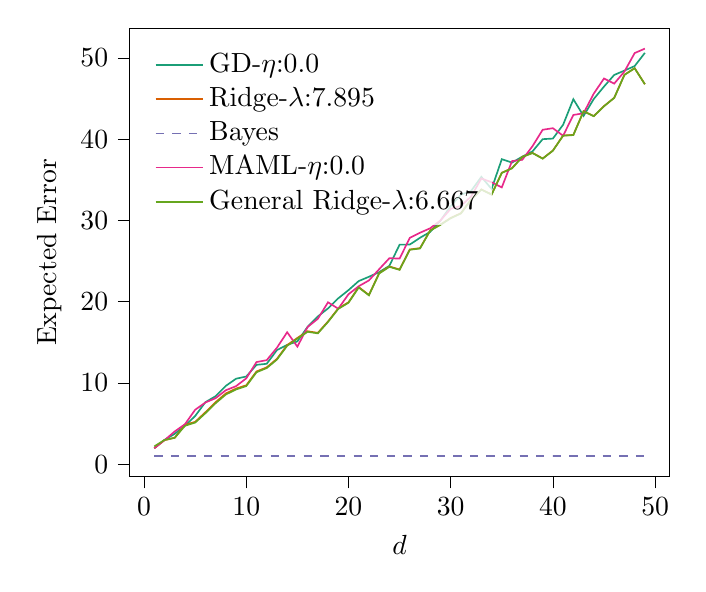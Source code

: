 % This file was created with tikzplotlib v0.10.1.
\begin{tikzpicture}

\definecolor{chocolate217952}{RGB}{217,95,2}
\definecolor{darkcyan27158119}{RGB}{27,158,119}
\definecolor{darkgray176}{RGB}{176,176,176}
\definecolor{deeppink23141138}{RGB}{231,41,138}
\definecolor{lightslategray117112179}{RGB}{117,112,179}
\definecolor{olivedrab10216630}{RGB}{102,166,30}

\begin{axis}[
legend cell align={left},
legend style={
  fill opacity=0.8,
  draw opacity=1,
  text opacity=1,
  at={(0.03,0.97)},
  anchor=north west,
  draw=none
},
tick align=outside,
tick pos=left,
x grid style={darkgray176},
xlabel={\(\displaystyle d\)},
xmin=-1.4, xmax=51.4,
xtick style={color=black},
y grid style={darkgray176},
ylabel={Expected Error},
ymin=-1.508, ymax=53.658,
ytick style={color=black}
]
\addplot [semithick, darkcyan27158119]
table {%
1 1.971
2 3.005
3 3.746
4 4.733
5 5.942
6 7.64
7 8.38
8 9.651
9 10.53
10 10.8
11 12.236
12 12.367
13 14.051
14 14.686
15 15.12
16 16.914
17 18.188
18 19.183
19 20.423
20 21.429
21 22.545
22 23.073
23 23.644
24 24.419
25 27.024
26 27.04
27 27.873
28 28.6
29 29.988
30 31.77
31 33.16
32 33.642
33 35.37
34 33.882
35 37.542
36 37.121
37 37.856
38 38.498
39 40.006
40 40.079
41 41.782
42 44.927
43 42.864
44 44.953
45 46.479
46 47.909
47 48.446
48 49.002
49 50.624
};
\addlegendentry{GD-$\eta$:0.0}
\addplot [semithick, chocolate217952]
table {%
1 1.988
2 2.967
3 3.267
4 4.849
5 5.219
6 6.399
7 7.644
8 8.715
9 9.318
10 9.719
11 11.421
12 11.927
13 12.971
14 14.667
15 15.545
16 16.373
17 16.17
18 17.577
19 19.177
20 19.93
21 21.805
22 20.836
23 23.521
24 24.342
25 23.968
26 26.432
27 26.596
28 28.798
29 29.498
30 30.312
31 30.891
32 32.598
33 33.824
34 33.204
35 35.875
36 36.44
37 37.827
38 38.32
39 37.628
40 38.607
41 40.455
42 40.526
43 43.451
44 42.846
45 44.074
46 45.099
47 47.931
48 48.744
49 46.771
};
\addlegendentry{Ridge-$\lambda$:7.895}
\addplot [semithick, lightslategray117112179, dashed]
table {%
1 1.0
2 1.0
3 1.0
4 1.0
5 1.0
6 1.0
7 1.0
8 1.0
9 1.0
10 1.0
11 1.0
12 1.0
13 1.0
14 1.0
15 1.0
16 1.0
17 1.0
18 1.0
19 1.0
20 1.0
21 1.0
22 1.0
23 1.0
24 1.0
25 1.0
26 1.0
27 1.0
28 1.0
29 1.0
30 1.0
31 1.0
32 1.0
33 1.0
34 1.0
35 1.0
36 1.0
37 1.0
38 1.0
39 1.0
40 1.0
41 1.0
42 1.0
43 1.0
44 1.0
45 1.0
46 1.0
47 1.0
48 1.0
49 1.0
};
\addlegendentry{Bayes}
\addplot [semithick, deeppink23141138]
table {%
1 1.981
2 2.963
3 4.04
4 4.929
5 6.709
6 7.601
7 8.135
8 9.113
9 9.616
10 10.573
11 12.58
12 12.811
13 14.341
14 16.25
15 14.474
16 16.895
17 17.903
18 19.934
19 19.141
20 20.92
21 21.909
22 22.623
23 24.002
24 25.356
25 25.312
26 27.862
27 28.492
28 29.046
29 30.007
30 31.438
31 31.789
32 32.956
33 35.168
34 34.708
35 34.074
36 37.307
37 37.465
38 39.135
39 41.164
40 41.357
41 40.426
42 42.982
43 43.195
44 45.616
45 47.471
46 46.846
47 48.329
48 50.6
49 51.15
};
\addlegendentry{MAML-$\eta$:0.0}
\addplot [semithick, olivedrab10216630]
table {%
1 2.202
2 2.99
3 3.256
4 4.742
5 5.13
6 6.282
7 7.516
8 8.584
9 9.21
10 9.626
11 11.323
12 11.838
13 12.887
14 14.58
15 15.466
16 16.301
17 16.11
18 17.518
19 19.123
20 19.876
21 21.75
22 20.793
23 23.475
24 24.297
25 23.926
26 26.396
27 26.556
28 28.762
29 29.464
30 30.279
31 30.861
32 32.568
33 33.797
34 33.175
35 35.85
36 36.415
37 37.806
38 38.299
39 37.608
40 38.587
41 40.438
42 40.508
43 43.43
44 42.831
45 44.057
46 45.084
47 47.914
48 48.727
49 46.759
};
\addlegendentry{General Ridge-$\lambda$:6.667}
\end{axis}

\end{tikzpicture}
